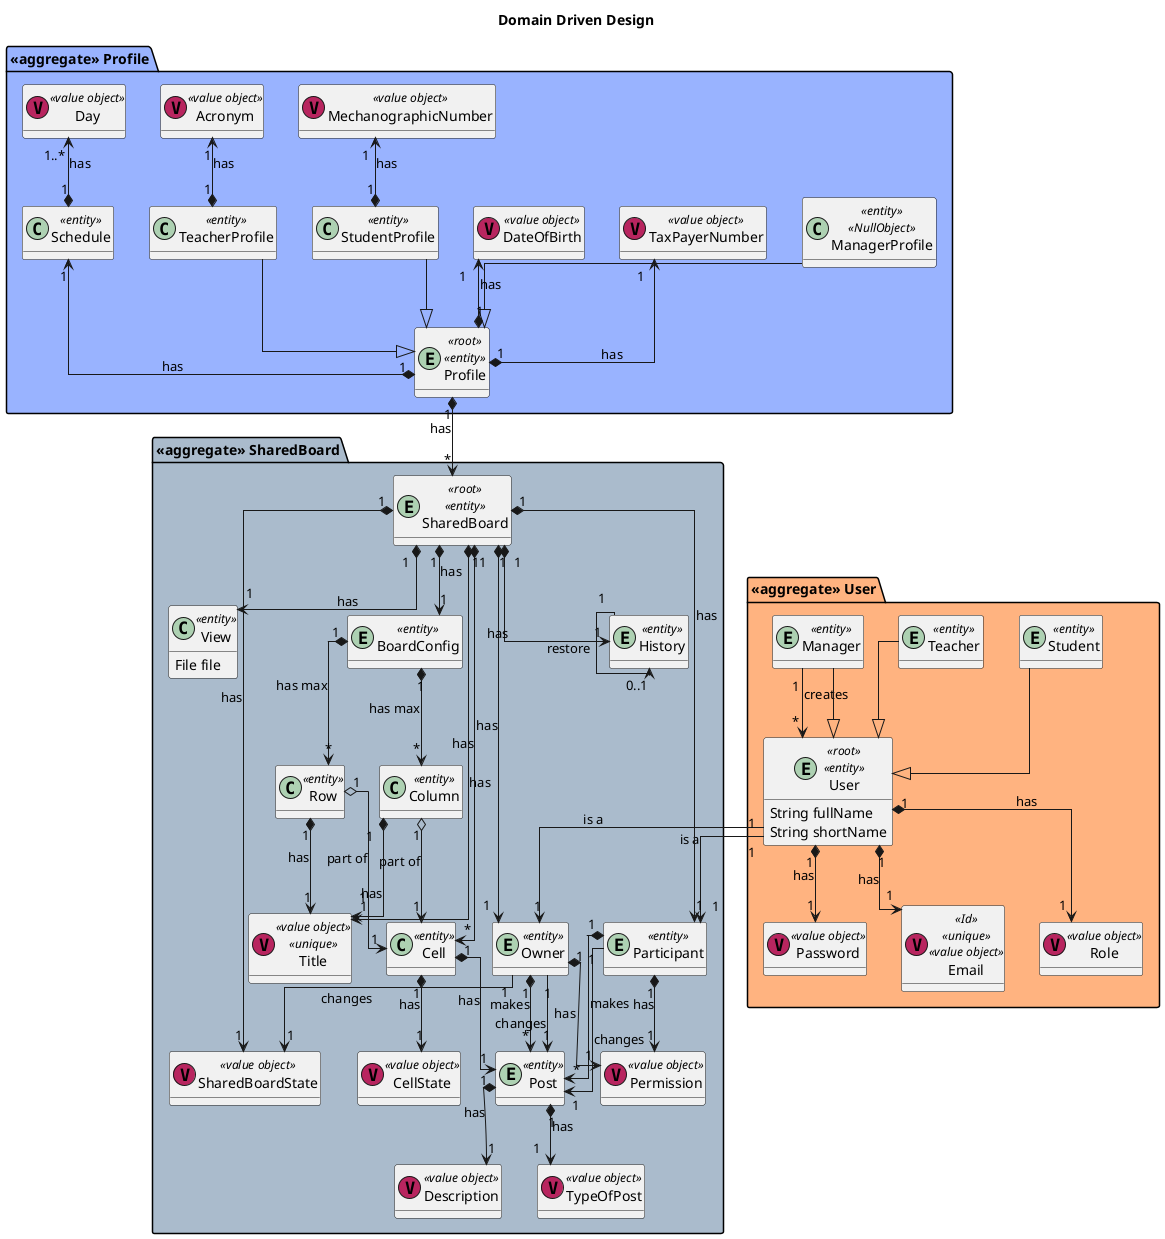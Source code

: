 @startuml

hide methods

skinparam packageStyle rectangle
skinparam linetype ortho

top to bottom direction

title Domain Driven Design

package "<<aggregate>> User" <<Folder>> #ffb380 {

   entity User <<root>> <<entity>>{
        String fullName
        String shortName
    }

    class Role <<(V,#B8255F) value object>> {}
    class Password <<(V,#B8255F) value object>> {}
    class Email <<Id>> <<unique>> <<(V,#B8255F) value object>>  {}
    entity Student <<entity>>{}
    entity Teacher <<entity>>{}
    entity Manager <<entity>>{}

    User "1" *--> "1" Email : has
    User "1" *--> "1" Password : has
    User "1" *--> "1" Role : has
    Manager "1" --> "*" User : creates
    Manager --|> User
    Student --|> User
    Teacher --|> User
}

package "<<aggregate>> SharedBoard" <<Folder>> #aabbcc {
   entity SharedBoard <<root>> <<entity>>{}
   entity BoardConfig <<entity>>{}

    entity Owner <<entity>>{}
    entity Participant <<entity>>{}
    class "Title" as SharedBoardTitle <<(V,#B8255F) value object>> <<unique>> {}
    class Row <<entity>> {}
    class Column <<entity>> {}
    class Cell <<entity>> {}
    entity Post <<entity>>{}
    class PostDescription as "Description" <<(V,#B8255F) value object>> {}
    class Permission <<(V,#B8255F) value object>> {}
    class TypeOfPost <<(V,#B8255F) value object>> {}
    entity History <<entity>>{}
    class View <<entity>> {}
    class CellState <<(V,#B8255F) value object>> {}
    class SharedBoardState <<(V,#B8255F) value object>> {}
    class View {
           File file
    }

    User "1" --> "1" Owner : is a
    User "1" --> "1" Participant : is a
    Owner "1" --> "1" SharedBoardState : changes
    SharedBoard "1" *--> "1" Owner : has
    SharedBoard "1" *--> "1" Participant : has
    SharedBoard "1" *--> "1" BoardConfig : has
    BoardConfig "1" *--> "*" Row : has max
    BoardConfig "1" *--> "*" Column : has max
    SharedBoard "1" *--> "*" Cell : has
    Row "1" o--> "1" Cell : part of
    Column "1" o--> "1" Cell : part of
    Row "1" *--> "1" SharedBoardTitle : has
    Column "1" *--> "1" SharedBoardTitle : has
    SharedBoard "1" *--> "1" SharedBoardState : has
    SharedBoard "1" *--> "1" SharedBoardTitle : has
    Participant "1" *--> "*" Post : makes
    Owner "1" *--> "*" Post : makes
    Post "1" *--> "1" PostDescription : has
    Post "1" *--> "1" TypeOfPost : has
    Cell "1" *--> "1" Post : has
    Cell "1" *--> "1" CellState : has
    Participant "1" *--> "1" Permission : has
    Owner "1" *--> "1" Permission : has
    SharedBoard "1" *--> "1" History : has
    History "1" --> "0..1" History : restore
    SharedBoard "1" *--> "1" View : has
    Owner "1" -r-> "1" Post : changes
    Participant "1" --> "1" Post : changes

}

package "<<aggregate>> Profile" <<Folder>> #99b3ff {
   entity Profile <<root>> <<entity>>{}

    class TeacherProfile <<entity>> {}
    class StudentProfile <<entity>> {}
    class ManagerProfile <<entity>> <<NullObject>> {}
    class TaxPayerNumber <<(V,#B8255F) value object>> {}
    class DateOfBirth <<(V,#B8255F) value object>> {}
    class MechanographicNumber <<(V,#B8255F) value object>> {}
    class Acronym <<(V,#B8255F) value object>> {}
    class Schedule <<entity>> {}
    class "Day" as ProfileDay <<(V,#B8255F) value object>> {}

    TeacherProfile --|> Profile
    StudentProfile --|> Profile
    ManagerProfile --|> Profile
    TaxPayerNumber "1" <--* "1" Profile : has
    DateOfBirth "1" <--* "1" Profile : has
    MechanographicNumber "1" <--* "1" StudentProfile : has
    Acronym "1" <--* "1" TeacherProfile : has
    Schedule "1" <--* "1" Profile : has
    ProfileDay "1..*" <--* "1" Schedule : has
}

Profile "1" *--> "*" SharedBoard : has

@enduml